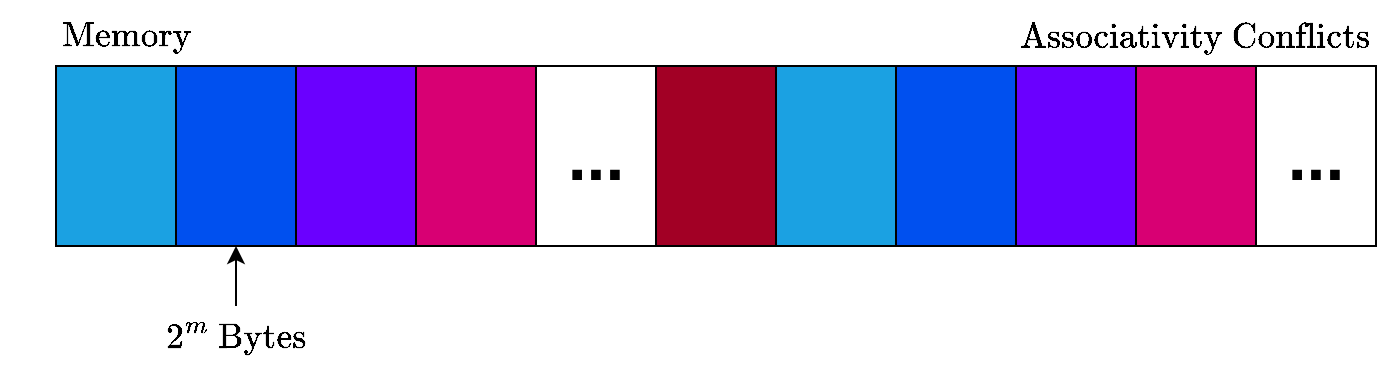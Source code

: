 <mxfile version="20.3.0" type="device"><diagram id="yvMkap74TrTQ-jjsk-HF" name="Page-1"><mxGraphModel dx="1102" dy="930" grid="1" gridSize="10" guides="1" tooltips="1" connect="1" arrows="1" fold="1" page="1" pageScale="1" pageWidth="827" pageHeight="1169" math="1" shadow="0"><root><mxCell id="0"/><mxCell id="1" parent="0"/><mxCell id="0OvORll16rLLn7oSzC_K-13" value="$$2^m\text{&amp;nbsp; Bytes}$$" style="text;html=1;strokeColor=none;fillColor=none;align=center;verticalAlign=middle;whiteSpace=wrap;rounded=0;labelBackgroundColor=none;fontSize=15;fontColor=#000000;" vertex="1" parent="1"><mxGeometry x="80" y="190" width="60" height="30" as="geometry"/></mxCell><mxCell id="0OvORll16rLLn7oSzC_K-14" value="$$\text{Memory}$$" style="text;html=1;strokeColor=none;fillColor=none;align=center;verticalAlign=middle;whiteSpace=wrap;rounded=0;labelBackgroundColor=none;fontSize=15;fontColor=#000000;" vertex="1" parent="1"><mxGeometry x="20" y="40" width="70" height="30" as="geometry"/></mxCell><mxCell id="0OvORll16rLLn7oSzC_K-15" value="$$\text{Associativity Conflicts}$$" style="text;html=1;strokeColor=none;fillColor=none;align=center;verticalAlign=middle;whiteSpace=wrap;rounded=0;labelBackgroundColor=none;fontSize=15;fontColor=#000000;" vertex="1" parent="1"><mxGeometry x="500" y="40" width="180" height="30" as="geometry"/></mxCell><mxCell id="0OvORll16rLLn7oSzC_K-16" value="" style="group" vertex="1" connectable="0" parent="1"><mxGeometry x="20" y="70" width="660" height="90" as="geometry"/></mxCell><mxCell id="0OvORll16rLLn7oSzC_K-1" value="" style="rounded=0;whiteSpace=wrap;html=1;labelBackgroundColor=none;fontSize=15;fontColor=#ffffff;fillColor=#1ba1e2;strokeColor=#000000;" vertex="1" parent="0OvORll16rLLn7oSzC_K-16"><mxGeometry width="60" height="90" as="geometry"/></mxCell><mxCell id="0OvORll16rLLn7oSzC_K-2" value="" style="rounded=0;whiteSpace=wrap;html=1;labelBackgroundColor=none;fontSize=15;fontColor=#ffffff;fillColor=#0050ef;strokeColor=#000000;" vertex="1" parent="0OvORll16rLLn7oSzC_K-16"><mxGeometry x="60" width="60" height="90" as="geometry"/></mxCell><mxCell id="0OvORll16rLLn7oSzC_K-3" value="" style="rounded=0;whiteSpace=wrap;html=1;labelBackgroundColor=none;fontSize=15;fontColor=#ffffff;fillColor=#6a00ff;strokeColor=#000000;" vertex="1" parent="0OvORll16rLLn7oSzC_K-16"><mxGeometry x="120" width="60" height="90" as="geometry"/></mxCell><mxCell id="0OvORll16rLLn7oSzC_K-4" value="" style="rounded=0;whiteSpace=wrap;html=1;labelBackgroundColor=none;fontSize=15;fontColor=#ffffff;fillColor=#d80073;strokeColor=#000000;" vertex="1" parent="0OvORll16rLLn7oSzC_K-16"><mxGeometry x="180" width="60" height="90" as="geometry"/></mxCell><mxCell id="0OvORll16rLLn7oSzC_K-5" value="" style="rounded=0;whiteSpace=wrap;html=1;labelBackgroundColor=none;fontSize=15;fontColor=#ffffff;fillColor=#a20025;strokeColor=#000000;" vertex="1" parent="0OvORll16rLLn7oSzC_K-16"><mxGeometry x="300" width="60" height="90" as="geometry"/></mxCell><mxCell id="0OvORll16rLLn7oSzC_K-6" value="&lt;span style=&quot;color: rgb(0, 0, 0); font-size: 34px; font-weight: 700;&quot;&gt;...&lt;/span&gt;" style="rounded=0;whiteSpace=wrap;html=1;labelBackgroundColor=none;fontSize=15;fontColor=#CC0000;strokeColor=#000000;" vertex="1" parent="0OvORll16rLLn7oSzC_K-16"><mxGeometry x="240" width="60" height="90" as="geometry"/></mxCell><mxCell id="0OvORll16rLLn7oSzC_K-7" value="" style="rounded=0;whiteSpace=wrap;html=1;labelBackgroundColor=none;fontSize=15;fontColor=#ffffff;fillColor=#1ba1e2;strokeColor=#000000;" vertex="1" parent="0OvORll16rLLn7oSzC_K-16"><mxGeometry x="360" width="60" height="90" as="geometry"/></mxCell><mxCell id="0OvORll16rLLn7oSzC_K-8" value="" style="rounded=0;whiteSpace=wrap;html=1;labelBackgroundColor=none;fontSize=15;fontColor=#ffffff;fillColor=#0050ef;strokeColor=#000000;" vertex="1" parent="0OvORll16rLLn7oSzC_K-16"><mxGeometry x="420" width="60" height="90" as="geometry"/></mxCell><mxCell id="0OvORll16rLLn7oSzC_K-9" value="" style="rounded=0;whiteSpace=wrap;html=1;labelBackgroundColor=none;fontSize=15;fontColor=#ffffff;fillColor=#6a00ff;strokeColor=#000000;" vertex="1" parent="0OvORll16rLLn7oSzC_K-16"><mxGeometry x="480" width="60" height="90" as="geometry"/></mxCell><mxCell id="0OvORll16rLLn7oSzC_K-10" value="" style="rounded=0;whiteSpace=wrap;html=1;labelBackgroundColor=none;fontSize=15;fontColor=#ffffff;fillColor=#d80073;strokeColor=#000000;" vertex="1" parent="0OvORll16rLLn7oSzC_K-16"><mxGeometry x="540" width="60" height="90" as="geometry"/></mxCell><mxCell id="0OvORll16rLLn7oSzC_K-11" value="&lt;span style=&quot;color: rgb(0, 0, 0); font-size: 34px; font-weight: 700;&quot;&gt;...&lt;/span&gt;" style="rounded=0;whiteSpace=wrap;html=1;labelBackgroundColor=none;fontSize=15;fontColor=#CC0000;strokeColor=#000000;" vertex="1" parent="0OvORll16rLLn7oSzC_K-16"><mxGeometry x="600" width="60" height="90" as="geometry"/></mxCell><mxCell id="0OvORll16rLLn7oSzC_K-12" style="edgeStyle=orthogonalEdgeStyle;rounded=0;orthogonalLoop=1;jettySize=auto;html=1;exitX=0.5;exitY=0;exitDx=0;exitDy=0;entryX=0.5;entryY=1;entryDx=0;entryDy=0;fontSize=15;fontColor=#000000;" edge="1" parent="0OvORll16rLLn7oSzC_K-16" source="0OvORll16rLLn7oSzC_K-13" target="0OvORll16rLLn7oSzC_K-2"><mxGeometry relative="1" as="geometry"/></mxCell></root></mxGraphModel></diagram></mxfile>